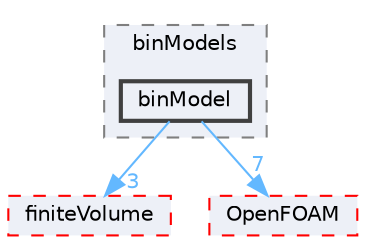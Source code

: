 digraph "src/functionObjects/field/binField/binModels/binModel"
{
 // LATEX_PDF_SIZE
  bgcolor="transparent";
  edge [fontname=Helvetica,fontsize=10,labelfontname=Helvetica,labelfontsize=10];
  node [fontname=Helvetica,fontsize=10,shape=box,height=0.2,width=0.4];
  compound=true
  subgraph clusterdir_0999575de360bccb30150a06f46936ae {
    graph [ bgcolor="#edf0f7", pencolor="grey50", label="binModels", fontname=Helvetica,fontsize=10 style="filled,dashed", URL="dir_0999575de360bccb30150a06f46936ae.html",tooltip=""]
  dir_1a0ac968351618726a2991f5847009c8 [label="binModel", fillcolor="#edf0f7", color="grey25", style="filled,bold", URL="dir_1a0ac968351618726a2991f5847009c8.html",tooltip=""];
  }
  dir_9bd15774b555cf7259a6fa18f99fe99b [label="finiteVolume", fillcolor="#edf0f7", color="red", style="filled,dashed", URL="dir_9bd15774b555cf7259a6fa18f99fe99b.html",tooltip=""];
  dir_c5473ff19b20e6ec4dfe5c310b3778a8 [label="OpenFOAM", fillcolor="#edf0f7", color="red", style="filled,dashed", URL="dir_c5473ff19b20e6ec4dfe5c310b3778a8.html",tooltip=""];
  dir_1a0ac968351618726a2991f5847009c8->dir_9bd15774b555cf7259a6fa18f99fe99b [headlabel="3", labeldistance=1.5 headhref="dir_000274_001387.html" href="dir_000274_001387.html" color="steelblue1" fontcolor="steelblue1"];
  dir_1a0ac968351618726a2991f5847009c8->dir_c5473ff19b20e6ec4dfe5c310b3778a8 [headlabel="7", labeldistance=1.5 headhref="dir_000274_002695.html" href="dir_000274_002695.html" color="steelblue1" fontcolor="steelblue1"];
}
